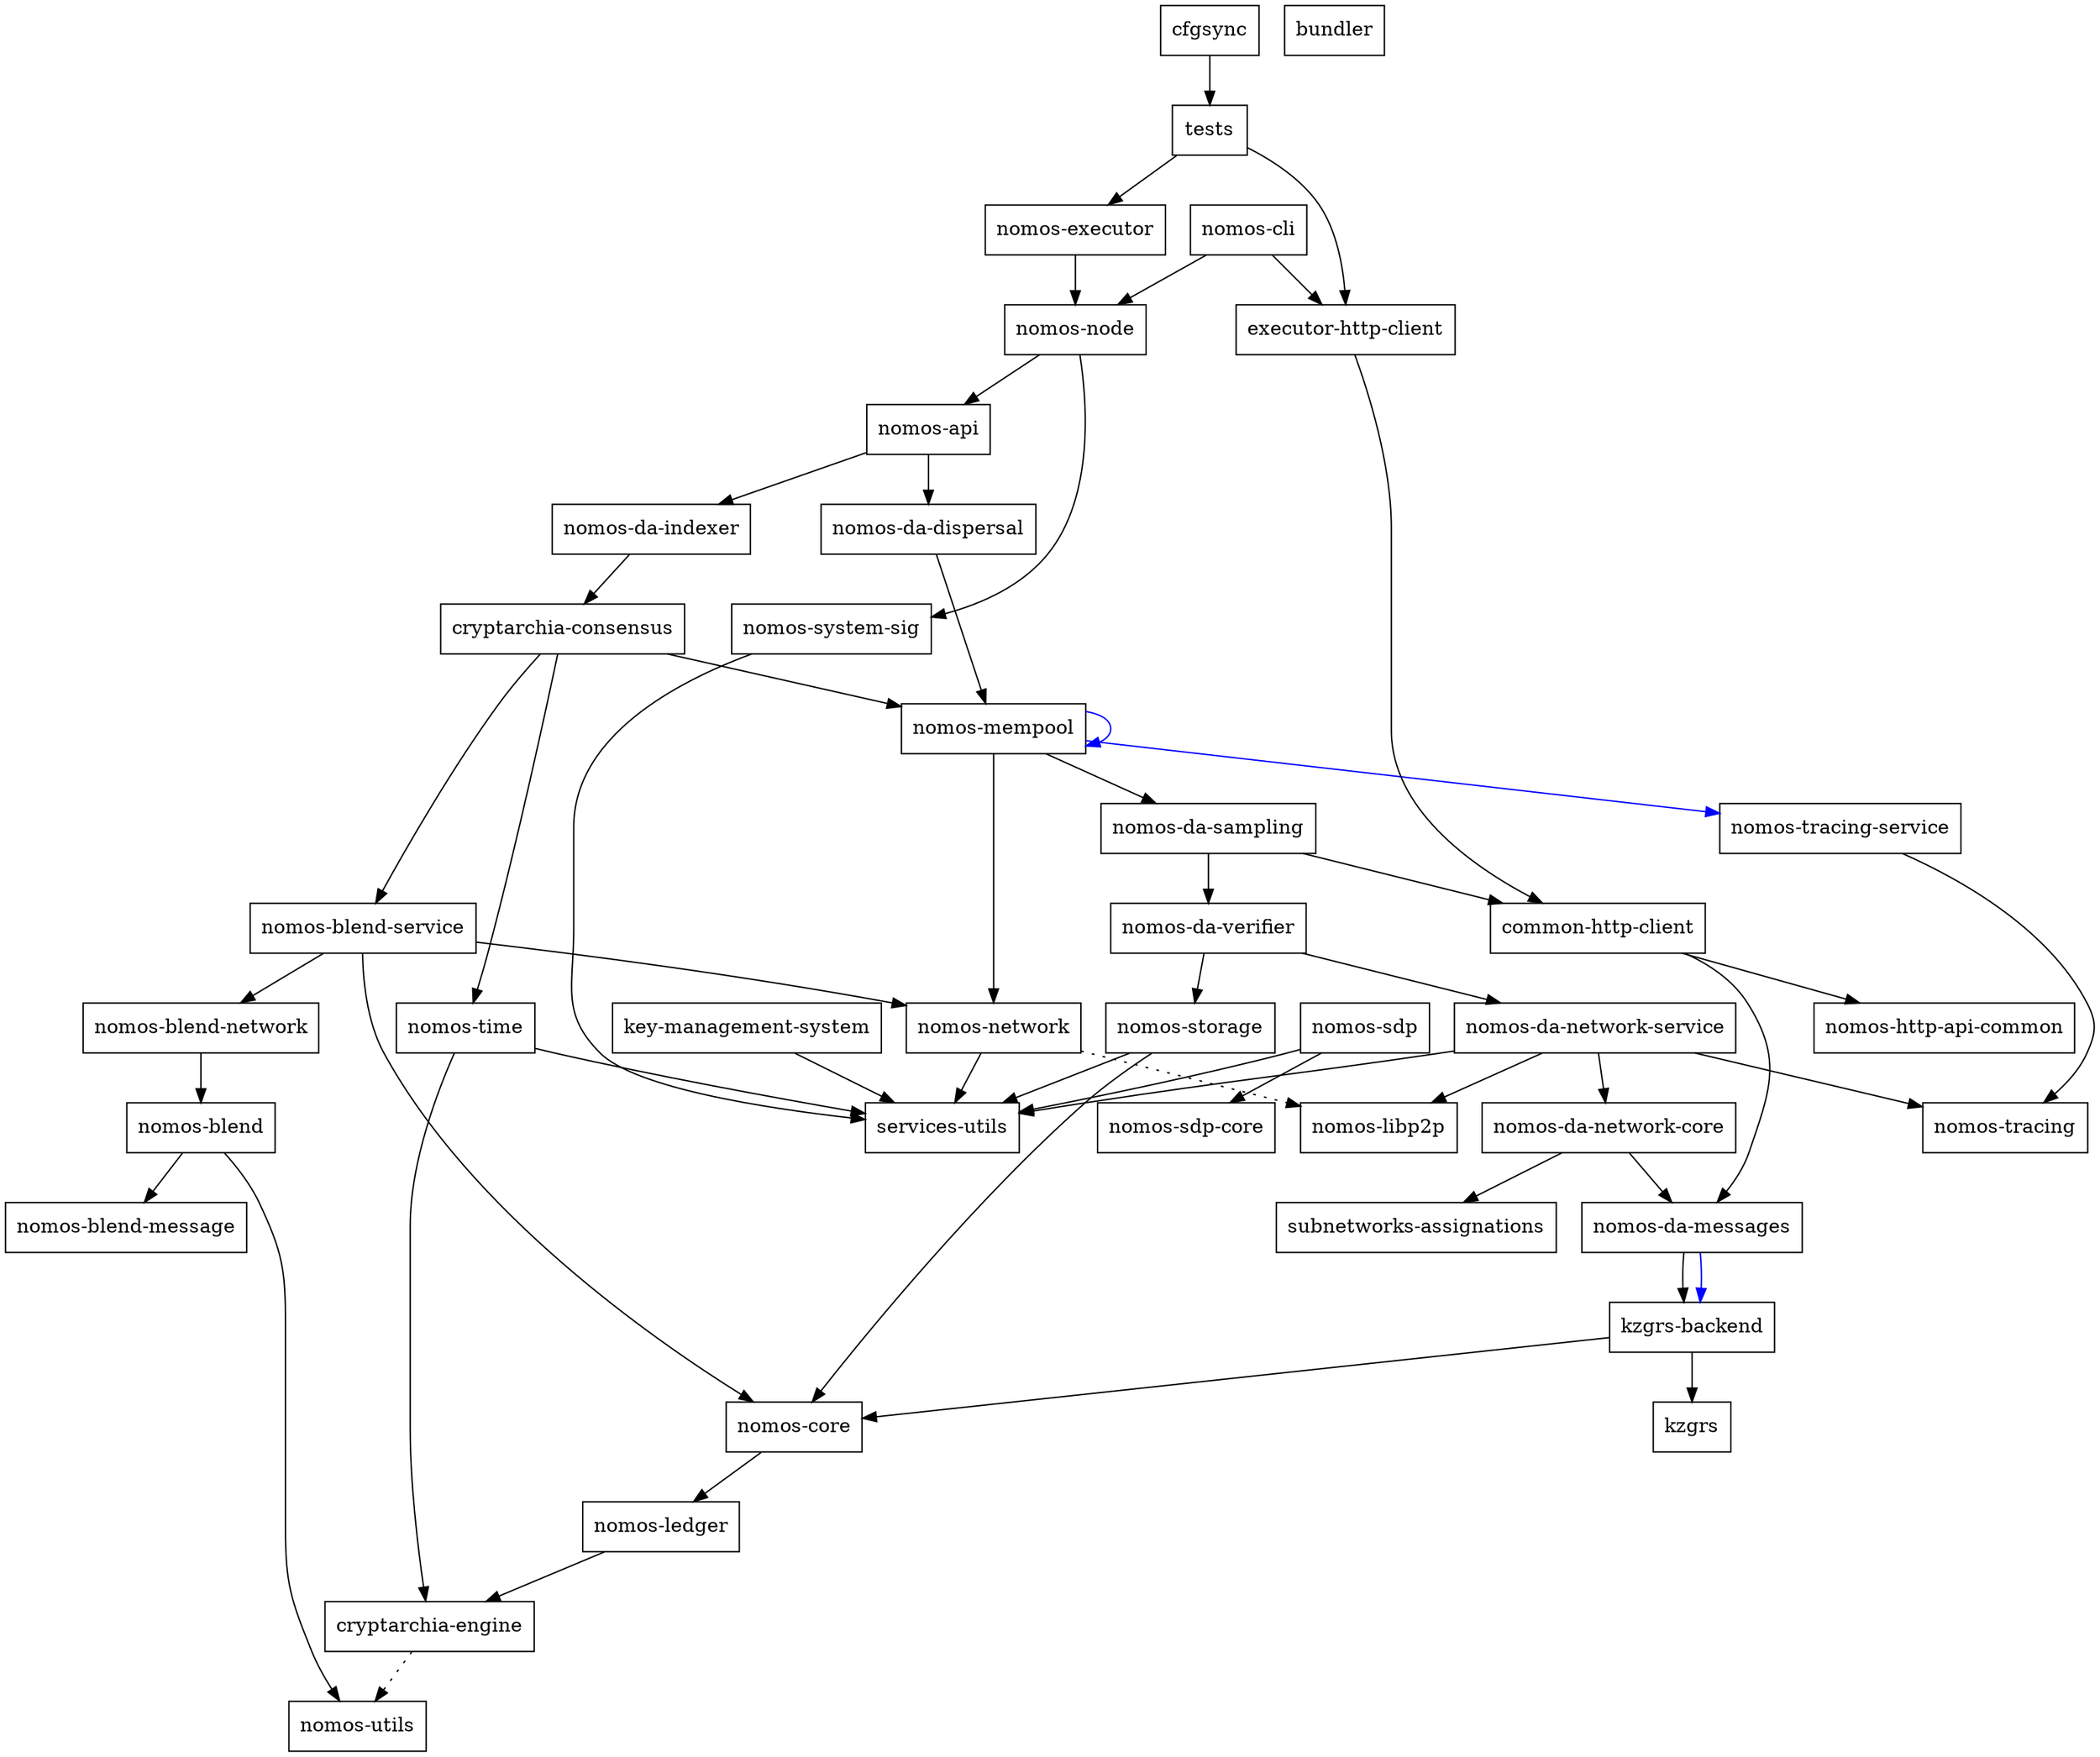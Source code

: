 digraph {
    0 [ label = "cryptarchia-engine" shape = box]
    1 [ label = "nomos-utils" shape = box]
    2 [ label = "nomos-ledger" shape = box]
    3 [ label = "nomos-http-api-common" shape = box]
    4 [ label = "nomos-executor" shape = box]
    5 [ label = "kzgrs-backend" shape = box]
    6 [ label = "kzgrs" shape = box]
    7 [ label = "nomos-core" shape = box]
    8 [ label = "nomos-api" shape = box]
    9 [ label = "cryptarchia-consensus" shape = box]
    10 [ label = "nomos-blend-service" shape = box]
    11 [ label = "nomos-blend" shape = box]
    12 [ label = "nomos-blend-message" shape = box]
    13 [ label = "nomos-blend-network" shape = box]
    14 [ label = "nomos-libp2p" shape = box]
    15 [ label = "nomos-network" shape = box]
    16 [ label = "services-utils" shape = box]
    17 [ label = "nomos-da-sampling" shape = box]
    18 [ label = "common-http-client" shape = box]
    19 [ label = "nomos-da-messages" shape = box]
    20 [ label = "nomos-da-network-core" shape = box]
    21 [ label = "subnetworks-assignations" shape = box]
    22 [ label = "nomos-da-network-service" shape = box]
    23 [ label = "nomos-tracing" shape = box]
    24 [ label = "nomos-da-verifier" shape = box]
    25 [ label = "nomos-storage" shape = box]
    26 [ label = "nomos-mempool" shape = box]
    27 [ label = "nomos-tracing-service" shape = box]
    28 [ label = "nomos-time" shape = box]
    29 [ label = "nomos-da-dispersal" shape = box]
    30 [ label = "nomos-da-indexer" shape = box]
    31 [ label = "nomos-node" shape = box]
    32 [ label = "nomos-system-sig" shape = box]
    33 [ label = "executor-http-client" shape = box]
    34 [ label = "bundler" shape = box]
    35 [ label = "nomos-cli" shape = box]
    36 [ label = "nomos-sdp-core" shape = box]
    37 [ label = "key-management-system" shape = box]
    38 [ label = "nomos-sdp" shape = box]
    39 [ label = "cfgsync" shape = box]
    40 [ label = "tests" shape = box]
    0 -> 1 [ style = dotted]
    2 -> 0 [ ]
    4 -> 31 [ ]
    5 -> 6 [ ]
    5 -> 7 [ ]
    7 -> 2 [ ]
    8 -> 29 [ ]
    8 -> 30 [ ]
    9 -> 10 [ ]
    9 -> 26 [ ]
    9 -> 28 [ ]
    10 -> 13 [ ]
    10 -> 7 [ ]
    10 -> 15 [ ]
    11 -> 12 [ ]
    11 -> 1 [ ]
    13 -> 11 [ ]
    15 -> 14 [ style = dotted]
    15 -> 16 [ ]
    17 -> 18 [ ]
    17 -> 24 [ ]
    18 -> 19 [ ]
    18 -> 3 [ ]
    19 -> 5 [ ]
    19 -> 5 [ color = blue]
    20 -> 19 [ ]
    20 -> 21 [ ]
    22 -> 20 [ ]
    22 -> 14 [ ]
    22 -> 23 [ ]
    22 -> 16 [ ]
    24 -> 22 [ ]
    24 -> 25 [ ]
    25 -> 7 [ ]
    25 -> 16 [ ]
    26 -> 17 [ ]
    26 -> 26 [ color = blue]
    26 -> 15 [ ]
    26 -> 27 [ color = blue]
    27 -> 23 [ ]
    28 -> 0 [ ]
    28 -> 16 [ ]
    29 -> 26 [ ]
    30 -> 9 [ ]
    31 -> 8 [ ]
    31 -> 32 [ ]
    32 -> 16 [ ]
    33 -> 18 [ ]
    35 -> 33 [ ]
    35 -> 31 [ ]
    37 -> 16 [ ]
    38 -> 36 [ ]
    38 -> 16 [ ]
    39 -> 40 [ ]
    40 -> 33 [ ]
    40 -> 4 [ ]
}

